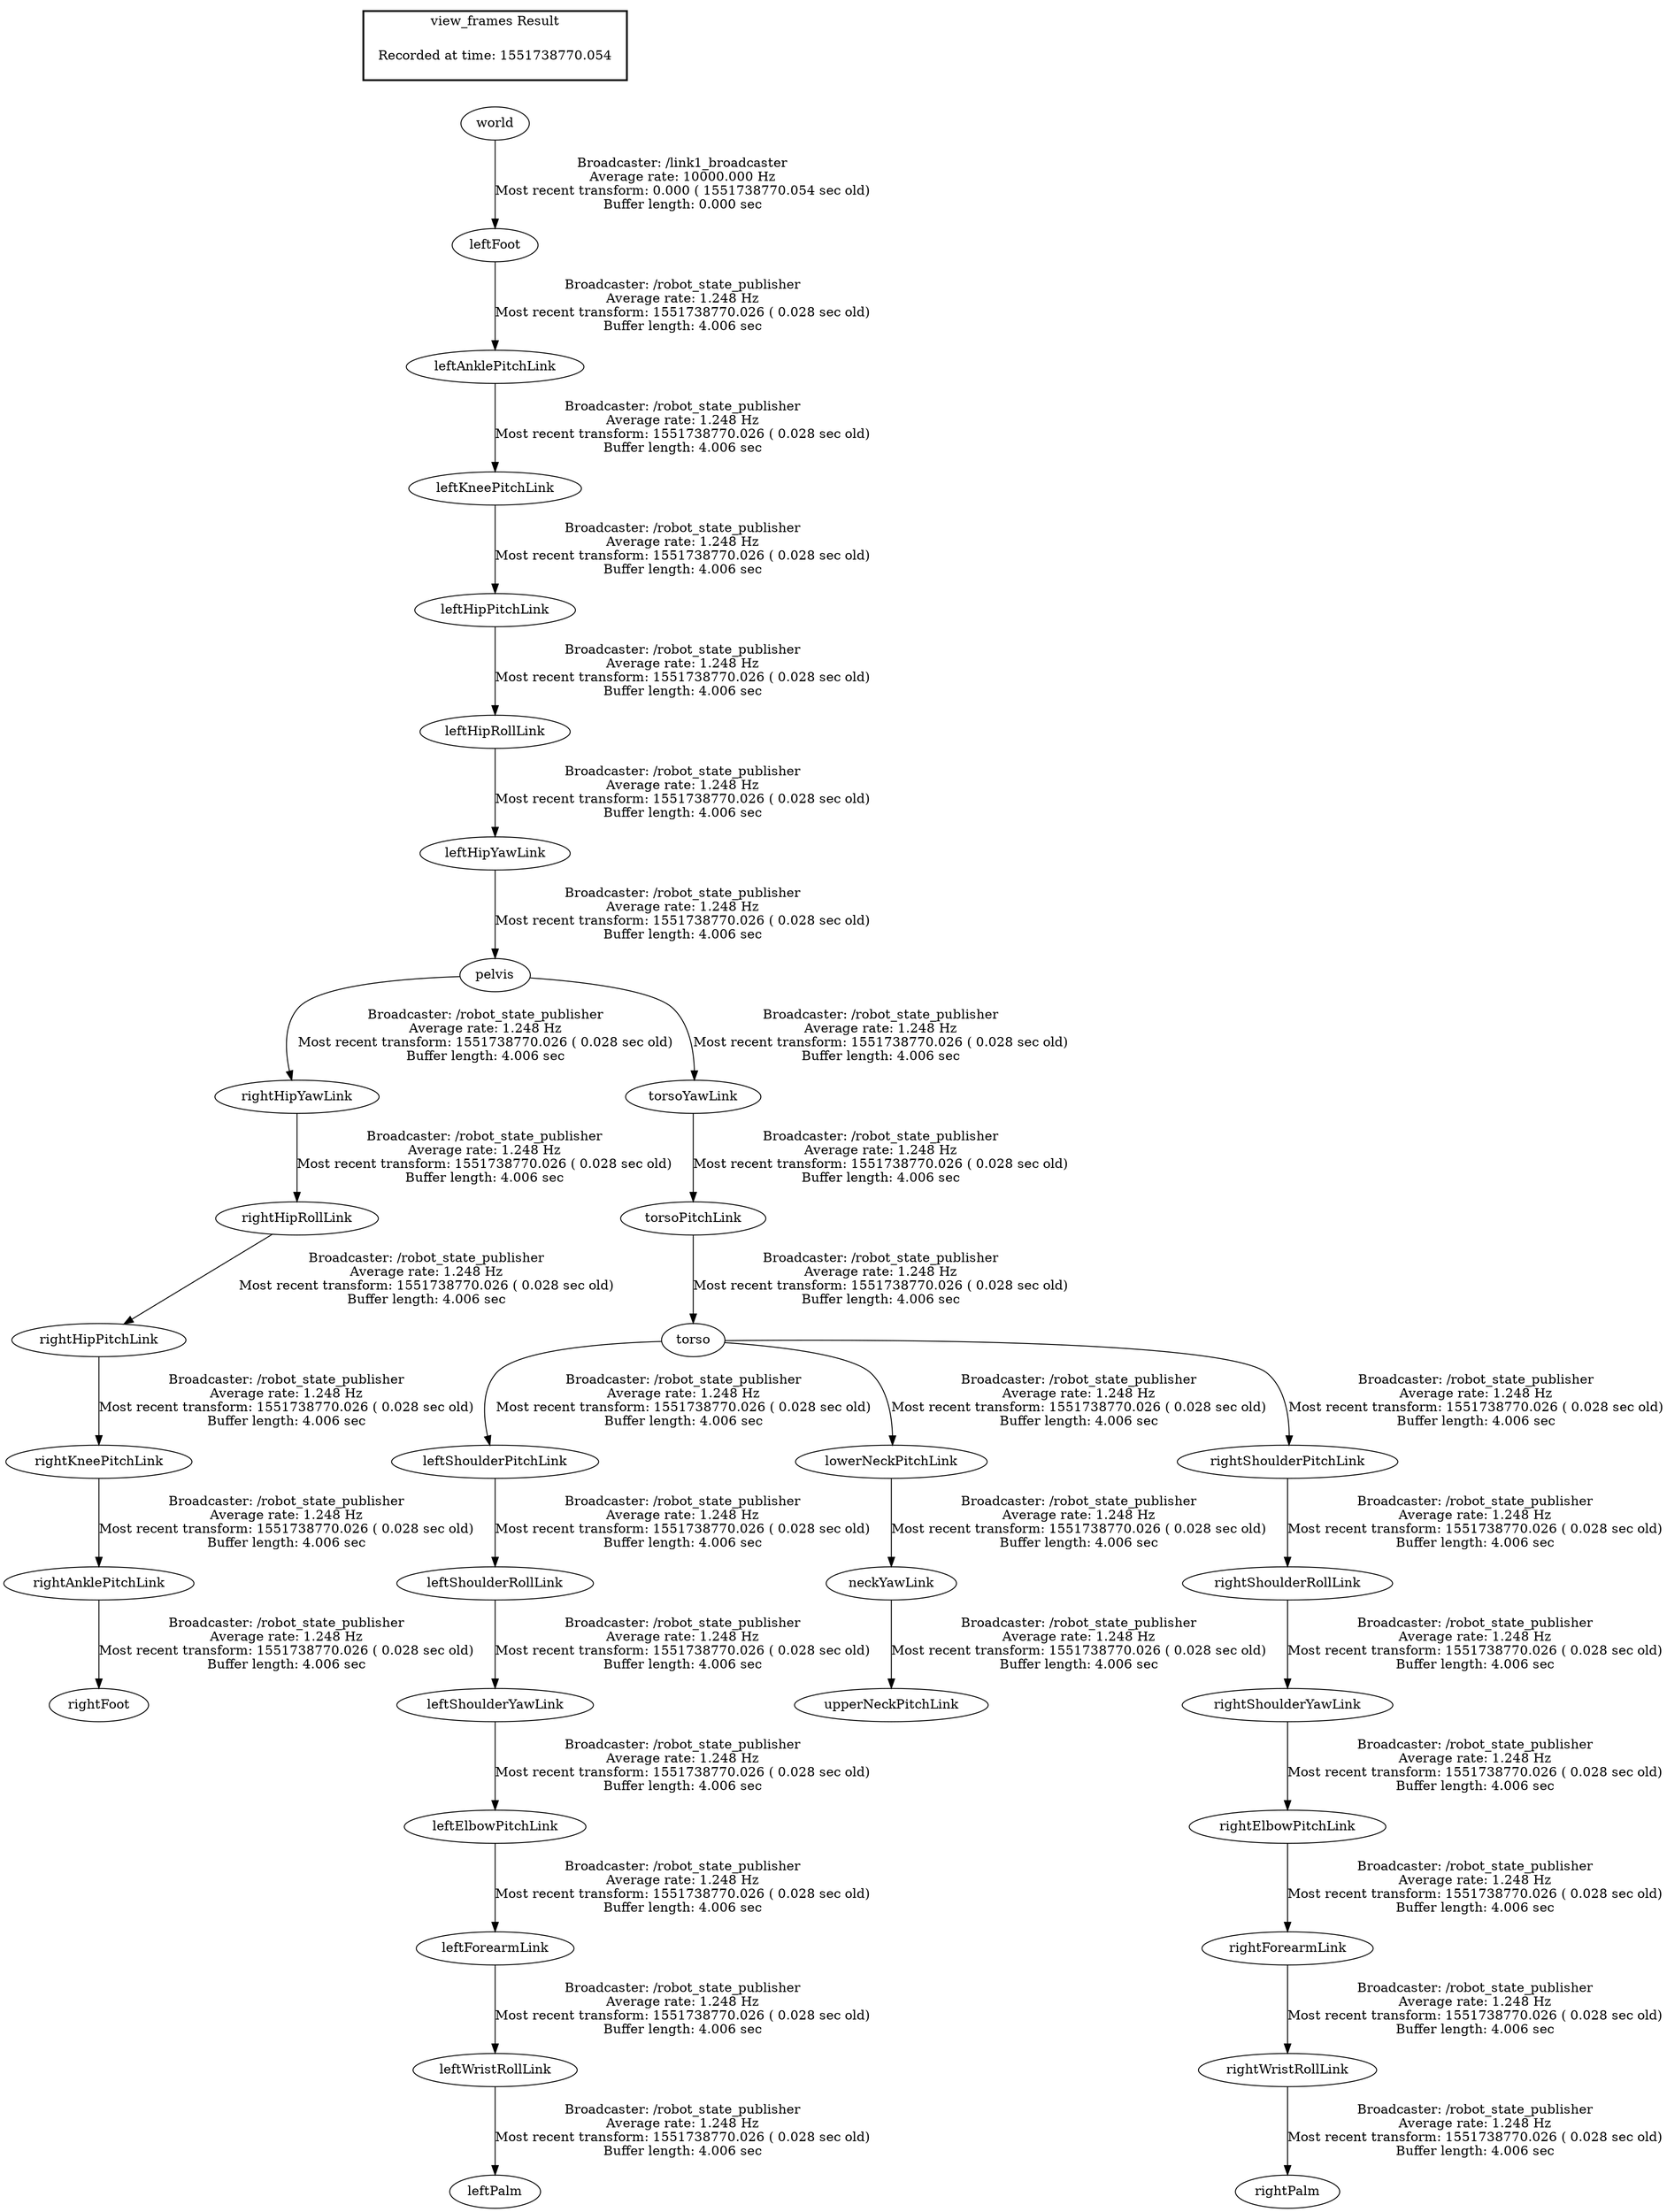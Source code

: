 digraph G {
"world" -> "leftFoot"[label="Broadcaster: /link1_broadcaster\nAverage rate: 10000.000 Hz\nMost recent transform: 0.000 ( 1551738770.054 sec old)\nBuffer length: 0.000 sec\n"];
"leftAnklePitchLink" -> "leftKneePitchLink"[label="Broadcaster: /robot_state_publisher\nAverage rate: 1.248 Hz\nMost recent transform: 1551738770.026 ( 0.028 sec old)\nBuffer length: 4.006 sec\n"];
"leftFoot" -> "leftAnklePitchLink"[label="Broadcaster: /robot_state_publisher\nAverage rate: 1.248 Hz\nMost recent transform: 1551738770.026 ( 0.028 sec old)\nBuffer length: 4.006 sec\n"];
"leftShoulderYawLink" -> "leftElbowPitchLink"[label="Broadcaster: /robot_state_publisher\nAverage rate: 1.248 Hz\nMost recent transform: 1551738770.026 ( 0.028 sec old)\nBuffer length: 4.006 sec\n"];
"leftShoulderRollLink" -> "leftShoulderYawLink"[label="Broadcaster: /robot_state_publisher\nAverage rate: 1.248 Hz\nMost recent transform: 1551738770.026 ( 0.028 sec old)\nBuffer length: 4.006 sec\n"];
"leftElbowPitchLink" -> "leftForearmLink"[label="Broadcaster: /robot_state_publisher\nAverage rate: 1.248 Hz\nMost recent transform: 1551738770.026 ( 0.028 sec old)\nBuffer length: 4.006 sec\n"];
"leftHipPitchLink" -> "leftHipRollLink"[label="Broadcaster: /robot_state_publisher\nAverage rate: 1.248 Hz\nMost recent transform: 1551738770.026 ( 0.028 sec old)\nBuffer length: 4.006 sec\n"];
"leftKneePitchLink" -> "leftHipPitchLink"[label="Broadcaster: /robot_state_publisher\nAverage rate: 1.248 Hz\nMost recent transform: 1551738770.026 ( 0.028 sec old)\nBuffer length: 4.006 sec\n"];
"leftHipRollLink" -> "leftHipYawLink"[label="Broadcaster: /robot_state_publisher\nAverage rate: 1.248 Hz\nMost recent transform: 1551738770.026 ( 0.028 sec old)\nBuffer length: 4.006 sec\n"];
"leftHipYawLink" -> "pelvis"[label="Broadcaster: /robot_state_publisher\nAverage rate: 1.248 Hz\nMost recent transform: 1551738770.026 ( 0.028 sec old)\nBuffer length: 4.006 sec\n"];
"torso" -> "leftShoulderPitchLink"[label="Broadcaster: /robot_state_publisher\nAverage rate: 1.248 Hz\nMost recent transform: 1551738770.026 ( 0.028 sec old)\nBuffer length: 4.006 sec\n"];
"torsoPitchLink" -> "torso"[label="Broadcaster: /robot_state_publisher\nAverage rate: 1.248 Hz\nMost recent transform: 1551738770.026 ( 0.028 sec old)\nBuffer length: 4.006 sec\n"];
"leftShoulderPitchLink" -> "leftShoulderRollLink"[label="Broadcaster: /robot_state_publisher\nAverage rate: 1.248 Hz\nMost recent transform: 1551738770.026 ( 0.028 sec old)\nBuffer length: 4.006 sec\n"];
"leftWristRollLink" -> "leftPalm"[label="Broadcaster: /robot_state_publisher\nAverage rate: 1.248 Hz\nMost recent transform: 1551738770.026 ( 0.028 sec old)\nBuffer length: 4.006 sec\n"];
"leftForearmLink" -> "leftWristRollLink"[label="Broadcaster: /robot_state_publisher\nAverage rate: 1.248 Hz\nMost recent transform: 1551738770.026 ( 0.028 sec old)\nBuffer length: 4.006 sec\n"];
"torso" -> "lowerNeckPitchLink"[label="Broadcaster: /robot_state_publisher\nAverage rate: 1.248 Hz\nMost recent transform: 1551738770.026 ( 0.028 sec old)\nBuffer length: 4.006 sec\n"];
"lowerNeckPitchLink" -> "neckYawLink"[label="Broadcaster: /robot_state_publisher\nAverage rate: 1.248 Hz\nMost recent transform: 1551738770.026 ( 0.028 sec old)\nBuffer length: 4.006 sec\n"];
"rightKneePitchLink" -> "rightAnklePitchLink"[label="Broadcaster: /robot_state_publisher\nAverage rate: 1.248 Hz\nMost recent transform: 1551738770.026 ( 0.028 sec old)\nBuffer length: 4.006 sec\n"];
"rightHipPitchLink" -> "rightKneePitchLink"[label="Broadcaster: /robot_state_publisher\nAverage rate: 1.248 Hz\nMost recent transform: 1551738770.026 ( 0.028 sec old)\nBuffer length: 4.006 sec\n"];
"rightAnklePitchLink" -> "rightFoot"[label="Broadcaster: /robot_state_publisher\nAverage rate: 1.248 Hz\nMost recent transform: 1551738770.026 ( 0.028 sec old)\nBuffer length: 4.006 sec\n"];
"rightShoulderYawLink" -> "rightElbowPitchLink"[label="Broadcaster: /robot_state_publisher\nAverage rate: 1.248 Hz\nMost recent transform: 1551738770.026 ( 0.028 sec old)\nBuffer length: 4.006 sec\n"];
"rightShoulderRollLink" -> "rightShoulderYawLink"[label="Broadcaster: /robot_state_publisher\nAverage rate: 1.248 Hz\nMost recent transform: 1551738770.026 ( 0.028 sec old)\nBuffer length: 4.006 sec\n"];
"rightElbowPitchLink" -> "rightForearmLink"[label="Broadcaster: /robot_state_publisher\nAverage rate: 1.248 Hz\nMost recent transform: 1551738770.026 ( 0.028 sec old)\nBuffer length: 4.006 sec\n"];
"rightHipRollLink" -> "rightHipPitchLink"[label="Broadcaster: /robot_state_publisher\nAverage rate: 1.248 Hz\nMost recent transform: 1551738770.026 ( 0.028 sec old)\nBuffer length: 4.006 sec\n"];
"rightHipYawLink" -> "rightHipRollLink"[label="Broadcaster: /robot_state_publisher\nAverage rate: 1.248 Hz\nMost recent transform: 1551738770.026 ( 0.028 sec old)\nBuffer length: 4.006 sec\n"];
"pelvis" -> "rightHipYawLink"[label="Broadcaster: /robot_state_publisher\nAverage rate: 1.248 Hz\nMost recent transform: 1551738770.026 ( 0.028 sec old)\nBuffer length: 4.006 sec\n"];
"torso" -> "rightShoulderPitchLink"[label="Broadcaster: /robot_state_publisher\nAverage rate: 1.248 Hz\nMost recent transform: 1551738770.026 ( 0.028 sec old)\nBuffer length: 4.006 sec\n"];
"rightShoulderPitchLink" -> "rightShoulderRollLink"[label="Broadcaster: /robot_state_publisher\nAverage rate: 1.248 Hz\nMost recent transform: 1551738770.026 ( 0.028 sec old)\nBuffer length: 4.006 sec\n"];
"rightWristRollLink" -> "rightPalm"[label="Broadcaster: /robot_state_publisher\nAverage rate: 1.248 Hz\nMost recent transform: 1551738770.026 ( 0.028 sec old)\nBuffer length: 4.006 sec\n"];
"rightForearmLink" -> "rightWristRollLink"[label="Broadcaster: /robot_state_publisher\nAverage rate: 1.248 Hz\nMost recent transform: 1551738770.026 ( 0.028 sec old)\nBuffer length: 4.006 sec\n"];
"torsoYawLink" -> "torsoPitchLink"[label="Broadcaster: /robot_state_publisher\nAverage rate: 1.248 Hz\nMost recent transform: 1551738770.026 ( 0.028 sec old)\nBuffer length: 4.006 sec\n"];
"pelvis" -> "torsoYawLink"[label="Broadcaster: /robot_state_publisher\nAverage rate: 1.248 Hz\nMost recent transform: 1551738770.026 ( 0.028 sec old)\nBuffer length: 4.006 sec\n"];
"neckYawLink" -> "upperNeckPitchLink"[label="Broadcaster: /robot_state_publisher\nAverage rate: 1.248 Hz\nMost recent transform: 1551738770.026 ( 0.028 sec old)\nBuffer length: 4.006 sec\n"];
edge [style=invis];
 subgraph cluster_legend { style=bold; color=black; label ="view_frames Result";
"Recorded at time: 1551738770.054"[ shape=plaintext ] ;
 }->"world";
}
